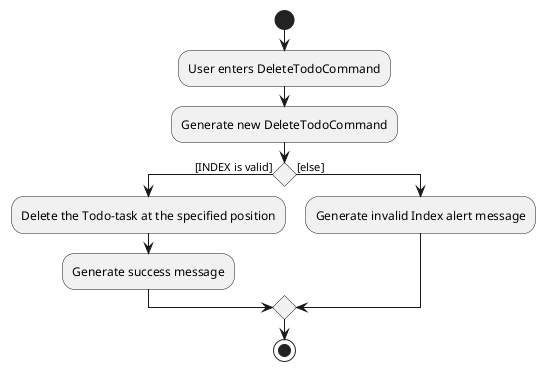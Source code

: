 @startuml
start
:User enters DeleteTodoCommand;
:Generate new DeleteTodoCommand;
    if () then ([INDEX is valid])
        :Delete the Todo-task at the specified position;
        :Generate success message;
    else ([else])
        :Generate invalid Index alert message;
    endif
stop
@enduml
